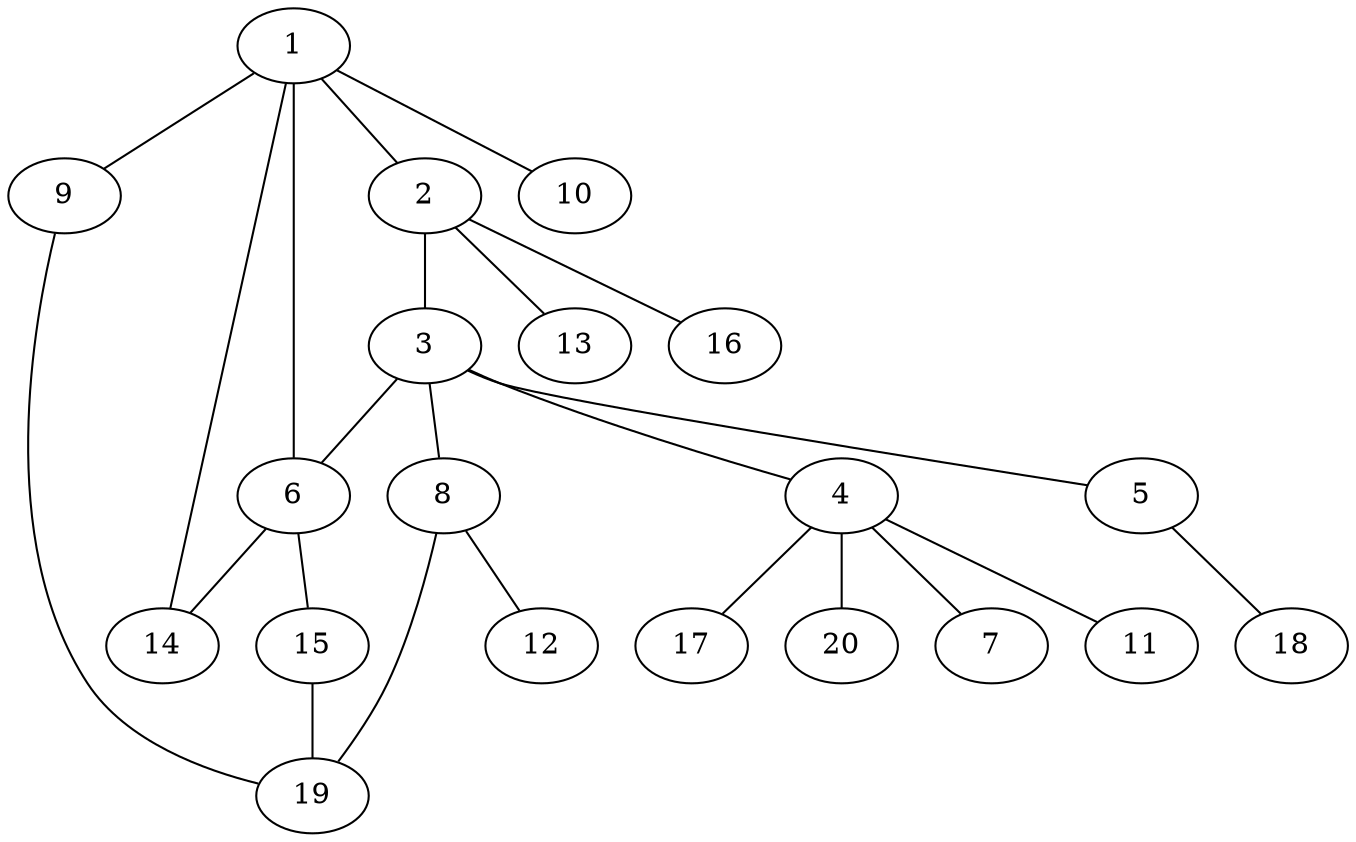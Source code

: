 graph graphname {1--2
1--6
1--9
1--10
1--14
2--3
2--13
2--16
3--4
3--5
3--6
3--8
4--7
4--11
4--17
4--20
5--18
6--14
6--15
8--12
8--19
9--19
15--19
}